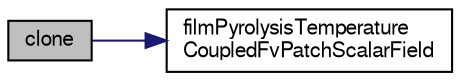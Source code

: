 digraph "clone"
{
  bgcolor="transparent";
  edge [fontname="FreeSans",fontsize="10",labelfontname="FreeSans",labelfontsize="10"];
  node [fontname="FreeSans",fontsize="10",shape=record];
  rankdir="LR";
  Node22 [label="clone",height=0.2,width=0.4,color="black", fillcolor="grey75", style="filled", fontcolor="black"];
  Node22 -> Node23 [color="midnightblue",fontsize="10",style="solid",fontname="FreeSans"];
  Node23 [label="filmPyrolysisTemperature\lCoupledFvPatchScalarField",height=0.2,width=0.4,color="black",URL="$a28986.html#adfa398ad4fd2784d041dbc2813fd06b0",tooltip="Construct from patch and internal field. "];
}
